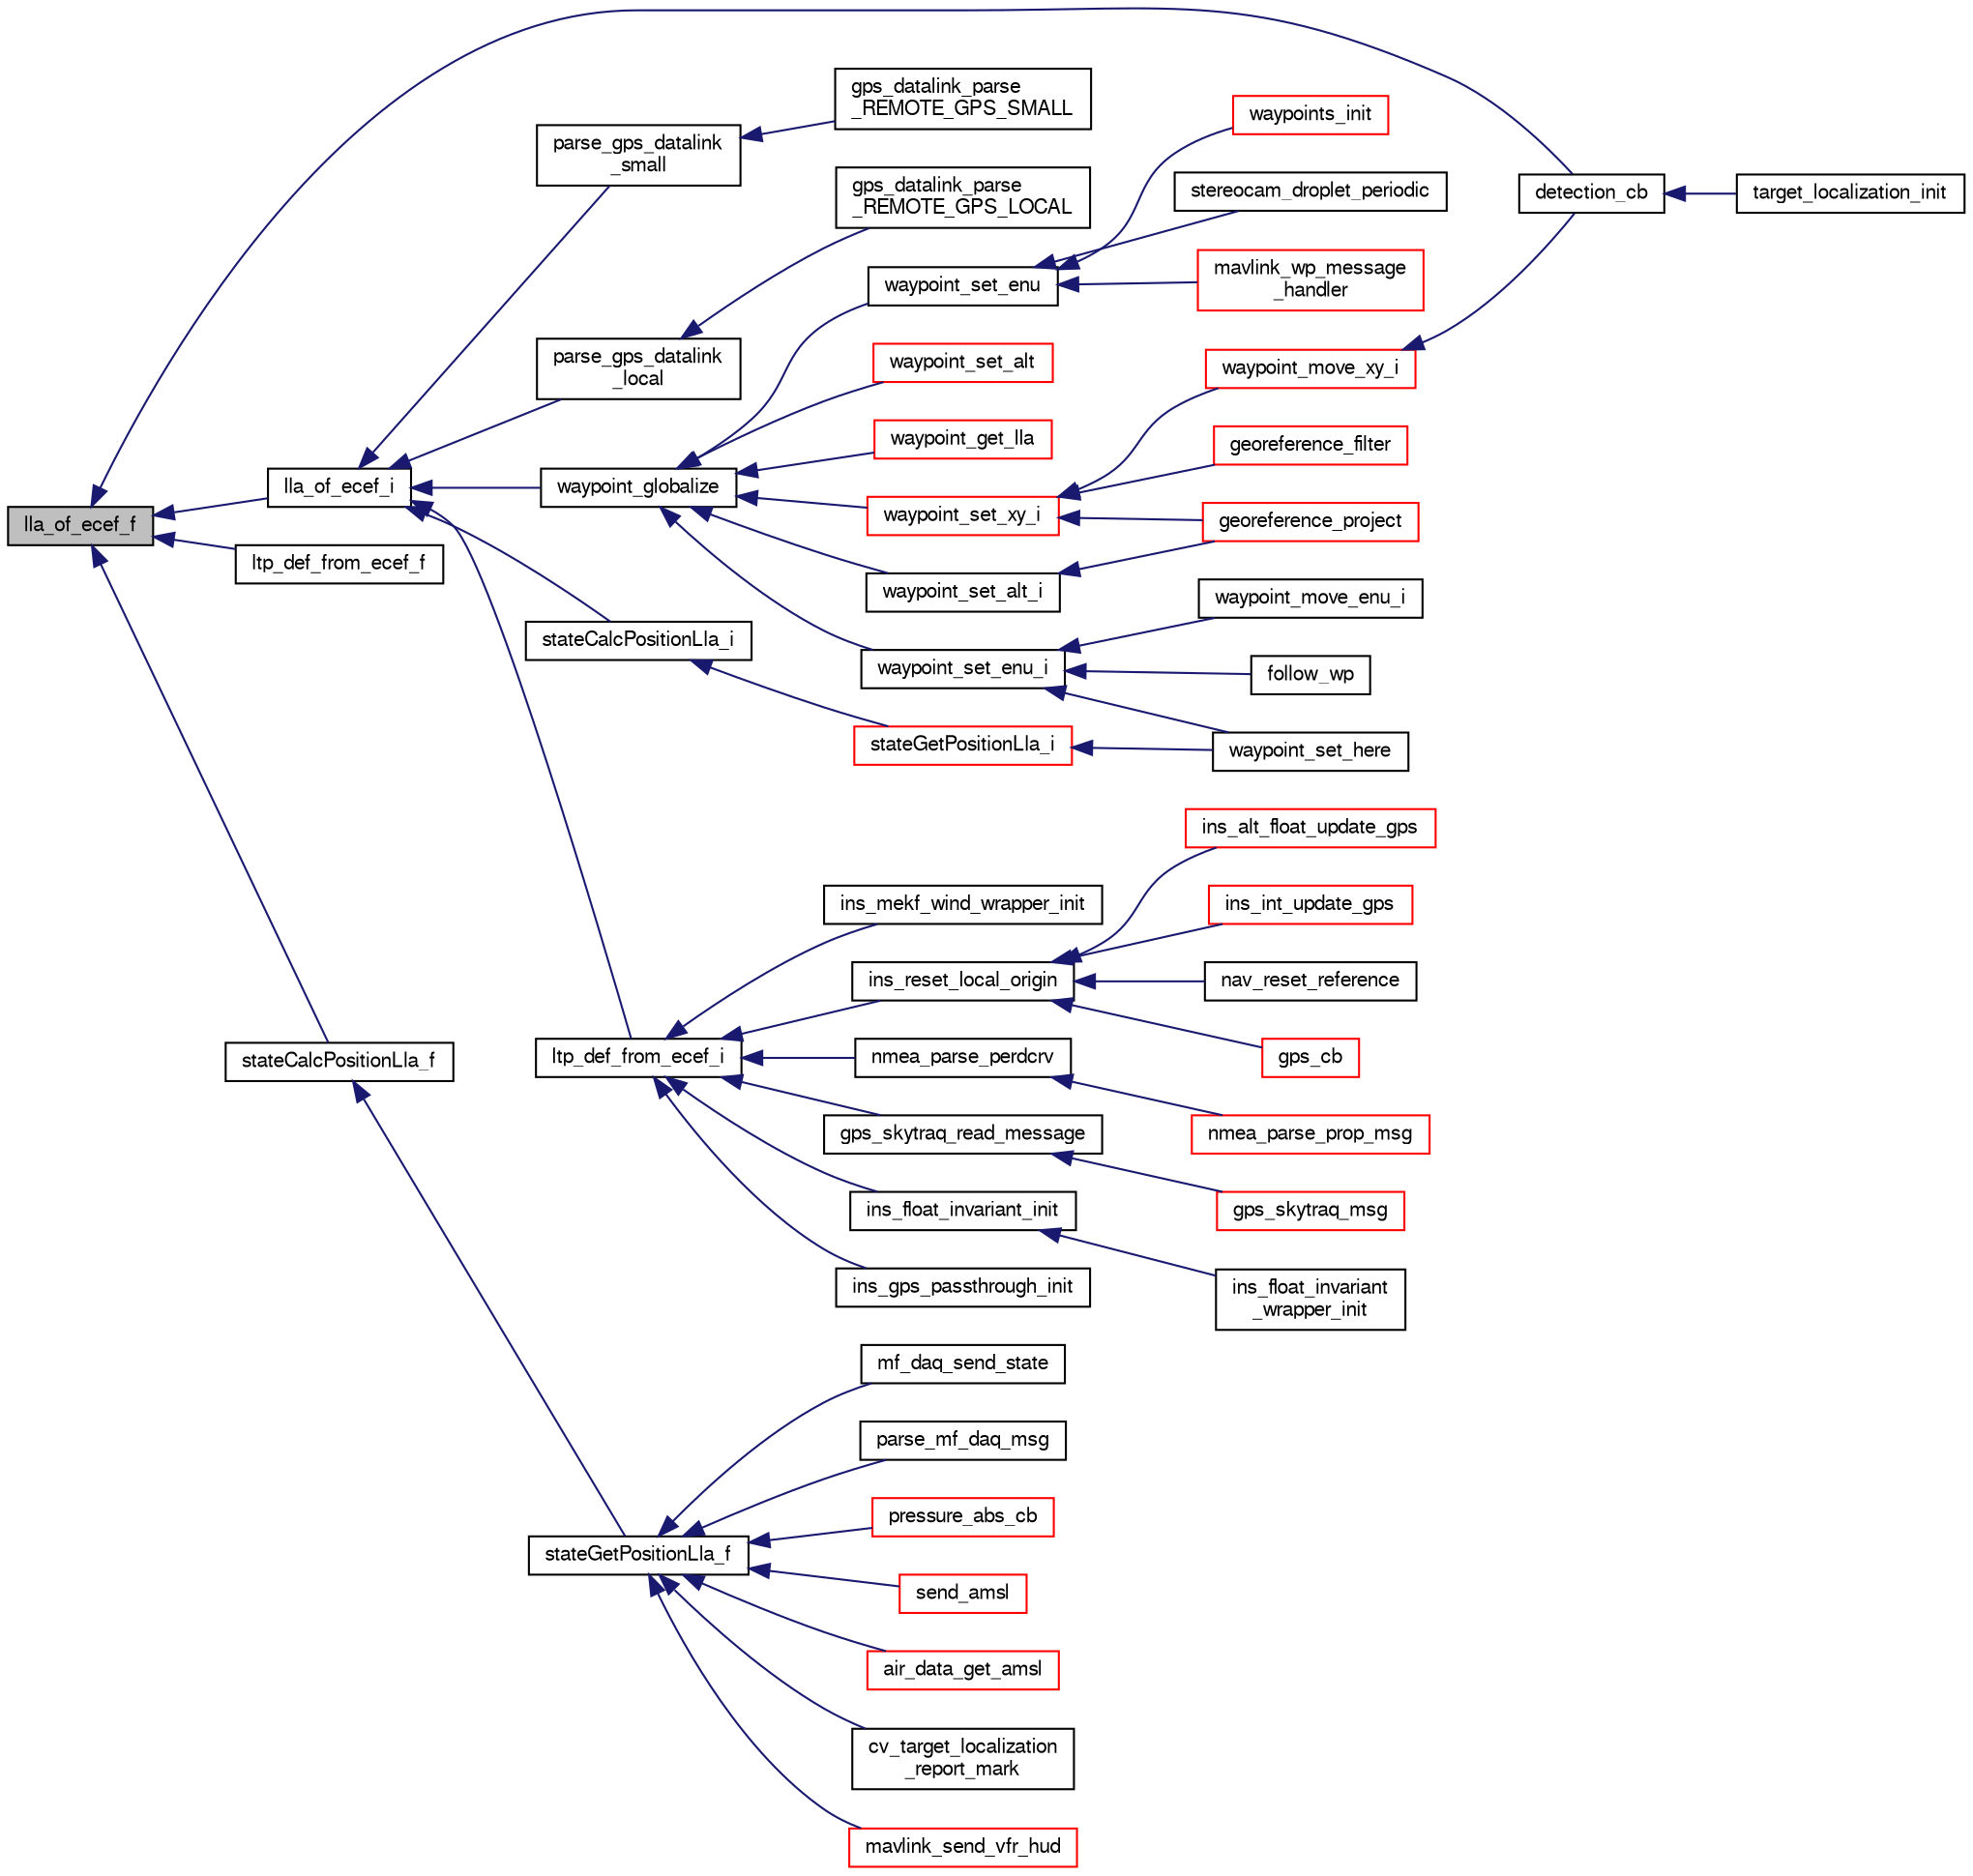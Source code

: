 digraph "lla_of_ecef_f"
{
  edge [fontname="FreeSans",fontsize="10",labelfontname="FreeSans",labelfontsize="10"];
  node [fontname="FreeSans",fontsize="10",shape=record];
  rankdir="LR";
  Node1 [label="lla_of_ecef_f",height=0.2,width=0.4,color="black", fillcolor="grey75", style="filled", fontcolor="black"];
  Node1 -> Node2 [dir="back",color="midnightblue",fontsize="10",style="solid",fontname="FreeSans"];
  Node2 [label="detection_cb",height=0.2,width=0.4,color="black", fillcolor="white", style="filled",URL="$cv__target__localization_8c.html#a9dba1ee548dbeb610b39fced772c182b"];
  Node2 -> Node3 [dir="back",color="midnightblue",fontsize="10",style="solid",fontname="FreeSans"];
  Node3 [label="target_localization_init",height=0.2,width=0.4,color="black", fillcolor="white", style="filled",URL="$cv__target__localization_8h.html#a985eb3daada07ed9f76cf8dceb5300b4"];
  Node1 -> Node4 [dir="back",color="midnightblue",fontsize="10",style="solid",fontname="FreeSans"];
  Node4 [label="lla_of_ecef_i",height=0.2,width=0.4,color="black", fillcolor="white", style="filled",URL="$group__math__geodetic__int.html#gaea47a32071c2427f895fcb1df32c4e23",tooltip="Convert a ECEF to LLA. "];
  Node4 -> Node5 [dir="back",color="midnightblue",fontsize="10",style="solid",fontname="FreeSans"];
  Node5 [label="ltp_def_from_ecef_i",height=0.2,width=0.4,color="black", fillcolor="white", style="filled",URL="$group__math__geodetic__int.html#ga5afd098a83e572b854e157486ccb569f"];
  Node5 -> Node6 [dir="back",color="midnightblue",fontsize="10",style="solid",fontname="FreeSans"];
  Node6 [label="ins_mekf_wind_wrapper_init",height=0.2,width=0.4,color="black", fillcolor="white", style="filled",URL="$ins__mekf__wind__wrapper_8h.html#a7b3c1fefc89ec1a4ff25484626a02deb",tooltip="Init function. "];
  Node5 -> Node7 [dir="back",color="midnightblue",fontsize="10",style="solid",fontname="FreeSans"];
  Node7 [label="ins_reset_local_origin",height=0.2,width=0.4,color="black", fillcolor="white", style="filled",URL="$ins_8h.html#a14cb66a86c67d8b9216a8c12f58c311b",tooltip="INS local origin reset. "];
  Node7 -> Node8 [dir="back",color="midnightblue",fontsize="10",style="solid",fontname="FreeSans"];
  Node8 [label="nav_reset_reference",height=0.2,width=0.4,color="black", fillcolor="white", style="filled",URL="$common__nav_8h.html#a1886ff619a5c03dc6c54729f301fa62e",tooltip="Reset the geographic reference to the current GPS fix. "];
  Node7 -> Node9 [dir="back",color="midnightblue",fontsize="10",style="solid",fontname="FreeSans"];
  Node9 [label="gps_cb",height=0.2,width=0.4,color="red", fillcolor="white", style="filled",URL="$ins__skeleton_8c.html#a1c1656ce80fe1f1ad49fea691164dbf8"];
  Node7 -> Node10 [dir="back",color="midnightblue",fontsize="10",style="solid",fontname="FreeSans"];
  Node10 [label="ins_alt_float_update_gps",height=0.2,width=0.4,color="red", fillcolor="white", style="filled",URL="$ins__alt__float_8c.html#ac5b472605ca2035825b6ccca1c4d8c5e"];
  Node7 -> Node11 [dir="back",color="midnightblue",fontsize="10",style="solid",fontname="FreeSans"];
  Node11 [label="ins_int_update_gps",height=0.2,width=0.4,color="red", fillcolor="white", style="filled",URL="$ins__int_8h.html#a54df8c17ccf7a20d6ca09ad0b8f45db3"];
  Node5 -> Node12 [dir="back",color="midnightblue",fontsize="10",style="solid",fontname="FreeSans"];
  Node12 [label="nmea_parse_perdcrv",height=0.2,width=0.4,color="black", fillcolor="white", style="filled",URL="$gps__furuno_8c.html#a9ef52ff00fd929f7ac2f15fad0669843"];
  Node12 -> Node13 [dir="back",color="midnightblue",fontsize="10",style="solid",fontname="FreeSans"];
  Node13 [label="nmea_parse_prop_msg",height=0.2,width=0.4,color="red", fillcolor="white", style="filled",URL="$gps__nmea_8h.html#abad503c594db519e60515d9ac597f742"];
  Node5 -> Node14 [dir="back",color="midnightblue",fontsize="10",style="solid",fontname="FreeSans"];
  Node14 [label="gps_skytraq_read_message",height=0.2,width=0.4,color="black", fillcolor="white", style="filled",URL="$gps__skytraq_8c.html#a82455efa55f2f00f1ab1524b9f82dc1d"];
  Node14 -> Node15 [dir="back",color="midnightblue",fontsize="10",style="solid",fontname="FreeSans"];
  Node15 [label="gps_skytraq_msg",height=0.2,width=0.4,color="red", fillcolor="white", style="filled",URL="$gps__skytraq_8c.html#a9480384f1c4dd5c8ff24fb7989dbe194"];
  Node5 -> Node16 [dir="back",color="midnightblue",fontsize="10",style="solid",fontname="FreeSans"];
  Node16 [label="ins_float_invariant_init",height=0.2,width=0.4,color="black", fillcolor="white", style="filled",URL="$ins__float__invariant_8h.html#a337aa9b464c923af97d19ec0bfdb6f02"];
  Node16 -> Node17 [dir="back",color="midnightblue",fontsize="10",style="solid",fontname="FreeSans"];
  Node17 [label="ins_float_invariant\l_wrapper_init",height=0.2,width=0.4,color="black", fillcolor="white", style="filled",URL="$ins__float__invariant__wrapper_8h.html#abd4f3b0fcceec4de92a1ad9a7653c6f3"];
  Node5 -> Node18 [dir="back",color="midnightblue",fontsize="10",style="solid",fontname="FreeSans"];
  Node18 [label="ins_gps_passthrough_init",height=0.2,width=0.4,color="black", fillcolor="white", style="filled",URL="$ins__gps__passthrough_8h.html#a65b4389487e1468dd9245eacf2ce07b3"];
  Node4 -> Node19 [dir="back",color="midnightblue",fontsize="10",style="solid",fontname="FreeSans"];
  Node19 [label="waypoint_globalize",height=0.2,width=0.4,color="black", fillcolor="white", style="filled",URL="$subsystems_2navigation_2waypoints_8h.html#a10acece8582506367e9e9df3694bf31b",tooltip="update global LLA coordinates from its ENU coordinates "];
  Node19 -> Node20 [dir="back",color="midnightblue",fontsize="10",style="solid",fontname="FreeSans"];
  Node20 [label="waypoint_set_enu_i",height=0.2,width=0.4,color="black", fillcolor="white", style="filled",URL="$subsystems_2navigation_2waypoints_8h.html#ac19d9c02f3d8c3b69cee759560317ea4"];
  Node20 -> Node21 [dir="back",color="midnightblue",fontsize="10",style="solid",fontname="FreeSans"];
  Node21 [label="waypoint_move_enu_i",height=0.2,width=0.4,color="black", fillcolor="white", style="filled",URL="$subsystems_2navigation_2waypoints_8h.html#aa759c25e1ecc60cc27a614e366ab05a4"];
  Node20 -> Node22 [dir="back",color="midnightblue",fontsize="10",style="solid",fontname="FreeSans"];
  Node22 [label="waypoint_set_here",height=0.2,width=0.4,color="black", fillcolor="white", style="filled",URL="$subsystems_2navigation_2waypoints_8h.html#a6c641b78233fd2eaf42e8e9044e789e5",tooltip="set waypoint to current location and altitude "];
  Node20 -> Node23 [dir="back",color="midnightblue",fontsize="10",style="solid",fontname="FreeSans"];
  Node23 [label="follow_wp",height=0.2,width=0.4,color="black", fillcolor="white", style="filled",URL="$follow_8h.html#a193d671739e35bbb235456cb3b65e9ff"];
  Node19 -> Node24 [dir="back",color="midnightblue",fontsize="10",style="solid",fontname="FreeSans"];
  Node24 [label="waypoint_set_enu",height=0.2,width=0.4,color="black", fillcolor="white", style="filled",URL="$subsystems_2navigation_2waypoints_8h.html#affb3b24527cc3e5342715d567fa245dc",tooltip="Set local ENU waypoint coordinates. "];
  Node24 -> Node25 [dir="back",color="midnightblue",fontsize="10",style="solid",fontname="FreeSans"];
  Node25 [label="mavlink_wp_message\l_handler",height=0.2,width=0.4,color="red", fillcolor="white", style="filled",URL="$modules_2datalink_2missionlib_2waypoints_8h.html#a632dcb46c33f5cf3726652ee477ff9bc"];
  Node24 -> Node26 [dir="back",color="midnightblue",fontsize="10",style="solid",fontname="FreeSans"];
  Node26 [label="waypoints_init",height=0.2,width=0.4,color="red", fillcolor="white", style="filled",URL="$subsystems_2navigation_2waypoints_8h.html#a8d575cfbc187cac4cae8049873821e96",tooltip="initialize global and local waypoints "];
  Node24 -> Node27 [dir="back",color="midnightblue",fontsize="10",style="solid",fontname="FreeSans"];
  Node27 [label="stereocam_droplet_periodic",height=0.2,width=0.4,color="black", fillcolor="white", style="filled",URL="$stereocam__droplet_8h.html#a304b77dceeec4285bad836b9bbced42d"];
  Node19 -> Node28 [dir="back",color="midnightblue",fontsize="10",style="solid",fontname="FreeSans"];
  Node28 [label="waypoint_set_xy_i",height=0.2,width=0.4,color="red", fillcolor="white", style="filled",URL="$subsystems_2navigation_2waypoints_8h.html#a6458406c3ff4259882fa0b93991f3c1e",tooltip="Set only local XY coordinates of waypoint without update altitude. "];
  Node28 -> Node29 [dir="back",color="midnightblue",fontsize="10",style="solid",fontname="FreeSans"];
  Node29 [label="georeference_project",height=0.2,width=0.4,color="red", fillcolor="white", style="filled",URL="$cv__georeference_8h.html#a230ffda49b65d6b6963063af8ab73e00"];
  Node28 -> Node30 [dir="back",color="midnightblue",fontsize="10",style="solid",fontname="FreeSans"];
  Node30 [label="georeference_filter",height=0.2,width=0.4,color="red", fillcolor="white", style="filled",URL="$cv__georeference_8h.html#a551f2542023388240a3573ca7e223aec"];
  Node28 -> Node31 [dir="back",color="midnightblue",fontsize="10",style="solid",fontname="FreeSans"];
  Node31 [label="waypoint_move_xy_i",height=0.2,width=0.4,color="red", fillcolor="white", style="filled",URL="$subsystems_2navigation_2waypoints_8h.html#a41c11ce8ceec9d5d0e4062c7040afcb5"];
  Node31 -> Node2 [dir="back",color="midnightblue",fontsize="10",style="solid",fontname="FreeSans"];
  Node19 -> Node32 [dir="back",color="midnightblue",fontsize="10",style="solid",fontname="FreeSans"];
  Node32 [label="waypoint_set_alt_i",height=0.2,width=0.4,color="black", fillcolor="white", style="filled",URL="$subsystems_2navigation_2waypoints_8h.html#aecc0b78adf0a0c13f31298dc4d17b9f6"];
  Node32 -> Node29 [dir="back",color="midnightblue",fontsize="10",style="solid",fontname="FreeSans"];
  Node19 -> Node33 [dir="back",color="midnightblue",fontsize="10",style="solid",fontname="FreeSans"];
  Node33 [label="waypoint_set_alt",height=0.2,width=0.4,color="red", fillcolor="white", style="filled",URL="$subsystems_2navigation_2waypoints_8h.html#af3ed05c8671f668d9b6ef54d13d9c8b7",tooltip="Set altitude of waypoint in meters (above reference) "];
  Node19 -> Node34 [dir="back",color="midnightblue",fontsize="10",style="solid",fontname="FreeSans"];
  Node34 [label="waypoint_get_lla",height=0.2,width=0.4,color="red", fillcolor="white", style="filled",URL="$subsystems_2navigation_2waypoints_8h.html#a2ed9112b04893275873729d03176f490",tooltip="Get LLA coordinates of waypoint. "];
  Node4 -> Node35 [dir="back",color="midnightblue",fontsize="10",style="solid",fontname="FreeSans"];
  Node35 [label="stateCalcPositionLla_i",height=0.2,width=0.4,color="black", fillcolor="white", style="filled",URL="$group__state__position.html#gad0fedf046f198eace06305e56fc7a0f8",tooltip="Calculate LLA (int) from any other available representation. "];
  Node35 -> Node36 [dir="back",color="midnightblue",fontsize="10",style="solid",fontname="FreeSans"];
  Node36 [label="stateGetPositionLla_i",height=0.2,width=0.4,color="red", fillcolor="white", style="filled",URL="$group__state__position.html#ga99473409b740a26c0e2b9a5bd8e9defb",tooltip="Get position in LLA coordinates (int). "];
  Node36 -> Node22 [dir="back",color="midnightblue",fontsize="10",style="solid",fontname="FreeSans"];
  Node4 -> Node37 [dir="back",color="midnightblue",fontsize="10",style="solid",fontname="FreeSans"];
  Node37 [label="parse_gps_datalink\l_small",height=0.2,width=0.4,color="black", fillcolor="white", style="filled",URL="$gps__datalink_8c.html#a8f42454ba316e49b13649c79007e0cff"];
  Node37 -> Node38 [dir="back",color="midnightblue",fontsize="10",style="solid",fontname="FreeSans"];
  Node38 [label="gps_datalink_parse\l_REMOTE_GPS_SMALL",height=0.2,width=0.4,color="black", fillcolor="white", style="filled",URL="$gps__datalink_8h.html#ac7bc5db77d4658562ccbc897069a1251"];
  Node4 -> Node39 [dir="back",color="midnightblue",fontsize="10",style="solid",fontname="FreeSans"];
  Node39 [label="parse_gps_datalink\l_local",height=0.2,width=0.4,color="black", fillcolor="white", style="filled",URL="$gps__datalink_8c.html#a32ff35ad73d20aa133b2d6d93778f422",tooltip="Parse the REMOTE_GPS_LOCAL datalink packet. "];
  Node39 -> Node40 [dir="back",color="midnightblue",fontsize="10",style="solid",fontname="FreeSans"];
  Node40 [label="gps_datalink_parse\l_REMOTE_GPS_LOCAL",height=0.2,width=0.4,color="black", fillcolor="white", style="filled",URL="$gps__datalink_8h.html#a22e6a1eebb70356993012b6353da9cc2"];
  Node1 -> Node41 [dir="back",color="midnightblue",fontsize="10",style="solid",fontname="FreeSans"];
  Node41 [label="ltp_def_from_ecef_f",height=0.2,width=0.4,color="black", fillcolor="white", style="filled",URL="$pprz__geodetic__float_8h.html#ae33e6c6696e73d42c2ae081e86fff00c"];
  Node1 -> Node42 [dir="back",color="midnightblue",fontsize="10",style="solid",fontname="FreeSans"];
  Node42 [label="stateCalcPositionLla_f",height=0.2,width=0.4,color="black", fillcolor="white", style="filled",URL="$group__state__position.html#gaac3f376669ccf9575fb91e78ae4954f7"];
  Node42 -> Node43 [dir="back",color="midnightblue",fontsize="10",style="solid",fontname="FreeSans"];
  Node43 [label="stateGetPositionLla_f",height=0.2,width=0.4,color="black", fillcolor="white", style="filled",URL="$group__state__position.html#gabd04faa28d1792450eaa4a3f22066055",tooltip="Get position in LLA coordinates (float). "];
  Node43 -> Node44 [dir="back",color="midnightblue",fontsize="10",style="solid",fontname="FreeSans"];
  Node44 [label="pressure_abs_cb",height=0.2,width=0.4,color="red", fillcolor="white", style="filled",URL="$air__data_8c.html#aca0d080f4ac927cd0096741f520e68bf"];
  Node43 -> Node45 [dir="back",color="midnightblue",fontsize="10",style="solid",fontname="FreeSans"];
  Node45 [label="send_amsl",height=0.2,width=0.4,color="red", fillcolor="white", style="filled",URL="$air__data_8c.html#aae97369dd0a4cdc549c69a2767b9c76b"];
  Node43 -> Node46 [dir="back",color="midnightblue",fontsize="10",style="solid",fontname="FreeSans"];
  Node46 [label="air_data_get_amsl",height=0.2,width=0.4,color="red", fillcolor="white", style="filled",URL="$air__data_8h.html#a4691b05fed5487ddf708464110926d4d",tooltip="Return AMSL (altitude AboveSeaLevel). "];
  Node43 -> Node47 [dir="back",color="midnightblue",fontsize="10",style="solid",fontname="FreeSans"];
  Node47 [label="cv_target_localization\l_report_mark",height=0.2,width=0.4,color="black", fillcolor="white", style="filled",URL="$cv__target__localization_8h.html#a4ef50542f56ec3b378f5fd0664dbd4ca"];
  Node43 -> Node48 [dir="back",color="midnightblue",fontsize="10",style="solid",fontname="FreeSans"];
  Node48 [label="mavlink_send_vfr_hud",height=0.2,width=0.4,color="red", fillcolor="white", style="filled",URL="$mavlink_8c.html#a8c8fd474a91b126a5f74296017672ddc",tooltip="Send Metrics typically displayed on a HUD for fixed wing aircraft. "];
  Node43 -> Node49 [dir="back",color="midnightblue",fontsize="10",style="solid",fontname="FreeSans"];
  Node49 [label="mf_daq_send_state",height=0.2,width=0.4,color="black", fillcolor="white", style="filled",URL="$meteo__france__DAQ_8h.html#a428cd9287f9e24f69dd92d696e0a053a"];
  Node43 -> Node50 [dir="back",color="midnightblue",fontsize="10",style="solid",fontname="FreeSans"];
  Node50 [label="parse_mf_daq_msg",height=0.2,width=0.4,color="black", fillcolor="white", style="filled",URL="$meteo__france__DAQ_8h.html#a5eac3ac3a7ca67f41b81350f2d0f7f0d"];
}
